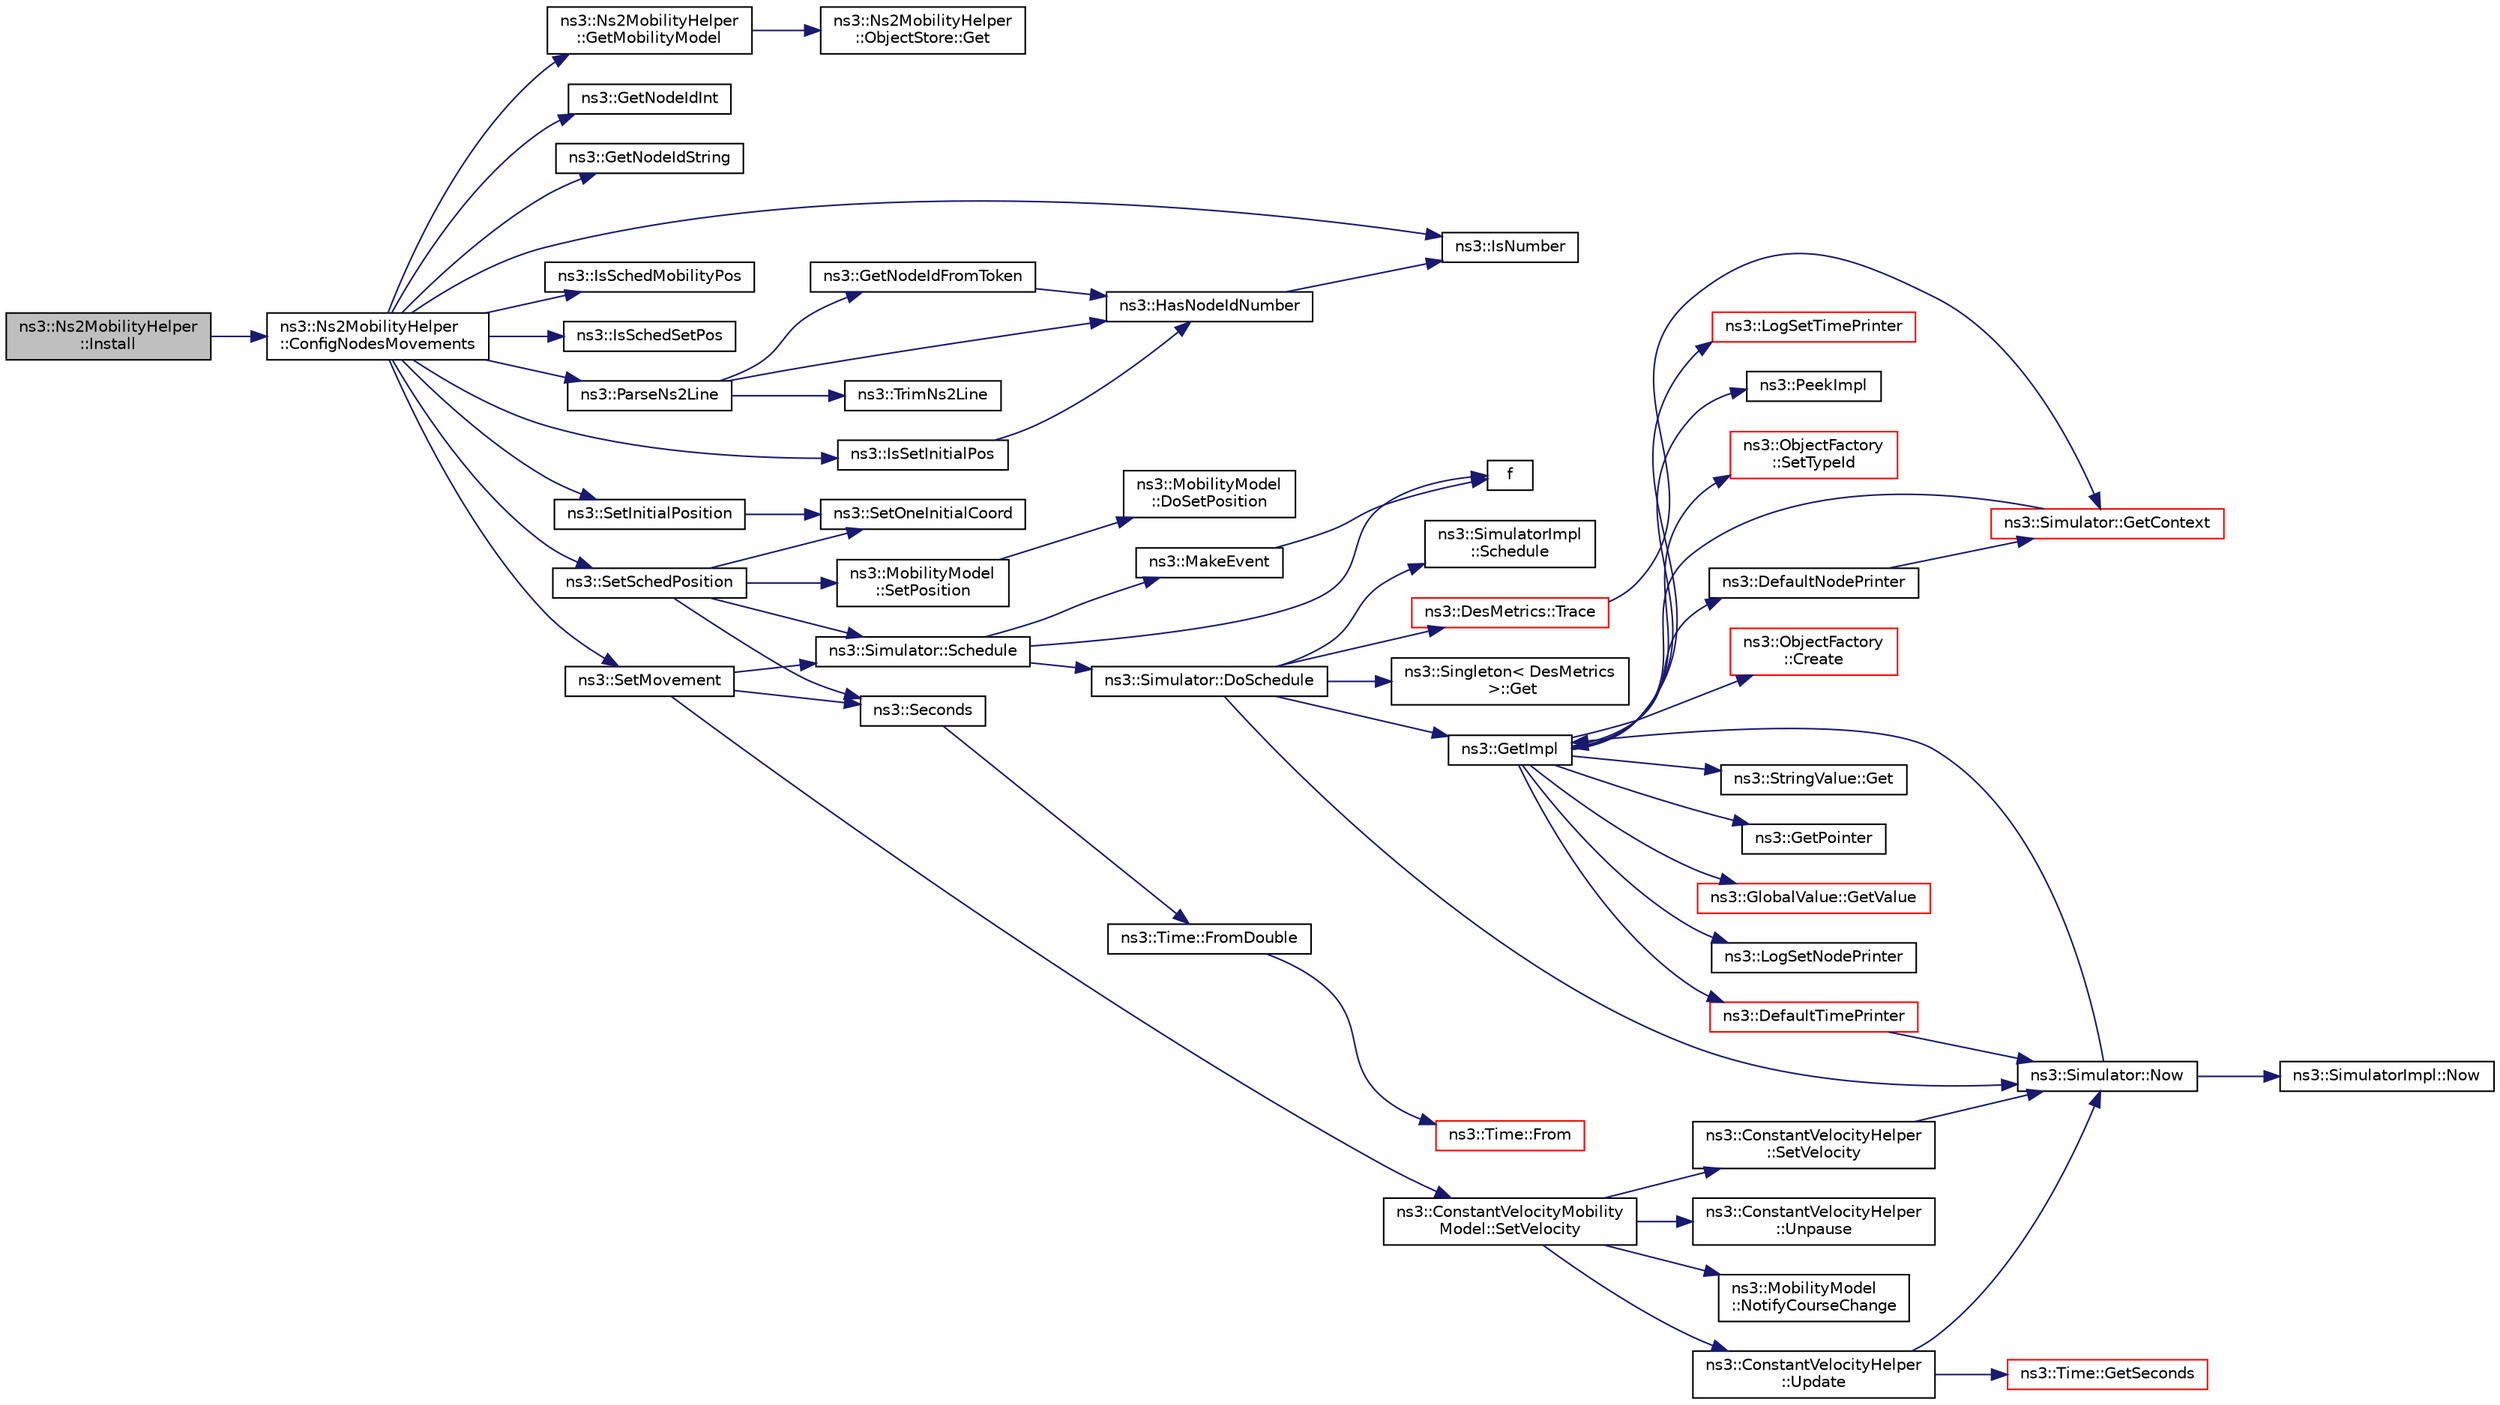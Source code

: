 digraph "ns3::Ns2MobilityHelper::Install"
{
 // LATEX_PDF_SIZE
  edge [fontname="Helvetica",fontsize="10",labelfontname="Helvetica",labelfontsize="10"];
  node [fontname="Helvetica",fontsize="10",shape=record];
  rankdir="LR";
  Node1 [label="ns3::Ns2MobilityHelper\l::Install",height=0.2,width=0.4,color="black", fillcolor="grey75", style="filled", fontcolor="black",tooltip=" "];
  Node1 -> Node2 [color="midnightblue",fontsize="10",style="solid",fontname="Helvetica"];
  Node2 [label="ns3::Ns2MobilityHelper\l::ConfigNodesMovements",height=0.2,width=0.4,color="black", fillcolor="white", style="filled",URL="$classns3_1_1_ns2_mobility_helper.html#a189ca299c6b01d3e96f2e2dba7a341ec",tooltip="Parses ns-2 mobility file to create ns-3 mobility events."];
  Node2 -> Node3 [color="midnightblue",fontsize="10",style="solid",fontname="Helvetica"];
  Node3 [label="ns3::Ns2MobilityHelper\l::GetMobilityModel",height=0.2,width=0.4,color="black", fillcolor="white", style="filled",URL="$classns3_1_1_ns2_mobility_helper.html#aa2c3060778ff09149fc639747a6b9f15",tooltip="Get or create a ConstantVelocityMobilityModel corresponding to idString."];
  Node3 -> Node4 [color="midnightblue",fontsize="10",style="solid",fontname="Helvetica"];
  Node4 [label="ns3::Ns2MobilityHelper\l::ObjectStore::Get",height=0.2,width=0.4,color="black", fillcolor="white", style="filled",URL="$classns3_1_1_ns2_mobility_helper_1_1_object_store.html#a440070f0728f085fc17a3c2c9f07ba64",tooltip="Return ith object in store."];
  Node2 -> Node5 [color="midnightblue",fontsize="10",style="solid",fontname="Helvetica"];
  Node5 [label="ns3::GetNodeIdInt",height=0.2,width=0.4,color="black", fillcolor="white", style="filled",URL="$namespacens3.html#aeb754d89802287943c5dafeb7ba4e1ba",tooltip="Get node id number in int format."];
  Node2 -> Node6 [color="midnightblue",fontsize="10",style="solid",fontname="Helvetica"];
  Node6 [label="ns3::GetNodeIdString",height=0.2,width=0.4,color="black", fillcolor="white", style="filled",URL="$namespacens3.html#af4795da6a0f7062b1e74ceda3414e457",tooltip="Get node id number in string format."];
  Node2 -> Node7 [color="midnightblue",fontsize="10",style="solid",fontname="Helvetica"];
  Node7 [label="ns3::IsNumber",height=0.2,width=0.4,color="black", fillcolor="white", style="filled",URL="$namespacens3.html#a1e7c472bb9c018ecd3509390ca7d09b3",tooltip="Checks if a string represents a number or it has others characters than digits an point."];
  Node2 -> Node8 [color="midnightblue",fontsize="10",style="solid",fontname="Helvetica"];
  Node8 [label="ns3::IsSchedMobilityPos",height=0.2,width=0.4,color="black", fillcolor="white", style="filled",URL="$namespacens3.html#a1ccf8bc01e3dea4e713a6bddb9ef6e0e",tooltip="Check if this corresponds to a line like this: $ns_ at 1 \"$node_(0) set X_ 2\"."];
  Node2 -> Node9 [color="midnightblue",fontsize="10",style="solid",fontname="Helvetica"];
  Node9 [label="ns3::IsSchedSetPos",height=0.2,width=0.4,color="black", fillcolor="white", style="filled",URL="$namespacens3.html#ae70eba6d6fbf3bb4fa349cc82df28f57",tooltip="Check if this corresponds to a line like this: $ns_ at 1 \"$node_(0) setdest 2 3 4\"."];
  Node2 -> Node10 [color="midnightblue",fontsize="10",style="solid",fontname="Helvetica"];
  Node10 [label="ns3::IsSetInitialPos",height=0.2,width=0.4,color="black", fillcolor="white", style="filled",URL="$namespacens3.html#a9857c35eef6abfd7464f64108e1bfd29",tooltip="Check if this corresponds to a line like this: $node_(0) set X_ 123."];
  Node10 -> Node11 [color="midnightblue",fontsize="10",style="solid",fontname="Helvetica"];
  Node11 [label="ns3::HasNodeIdNumber",height=0.2,width=0.4,color="black", fillcolor="white", style="filled",URL="$namespacens3.html#ab084126468fe3bcbceb172ac864e2722",tooltip="Checks if the value between brackets is a correct nodeId number."];
  Node11 -> Node7 [color="midnightblue",fontsize="10",style="solid",fontname="Helvetica"];
  Node2 -> Node12 [color="midnightblue",fontsize="10",style="solid",fontname="Helvetica"];
  Node12 [label="ns3::ParseNs2Line",height=0.2,width=0.4,color="black", fillcolor="white", style="filled",URL="$namespacens3.html#a675ca86d3b63bf614be1139b5bf1f2b3",tooltip="Parses a line of ns2 mobility."];
  Node12 -> Node13 [color="midnightblue",fontsize="10",style="solid",fontname="Helvetica"];
  Node13 [label="ns3::GetNodeIdFromToken",height=0.2,width=0.4,color="black", fillcolor="white", style="filled",URL="$namespacens3.html#aabc7928f9303aef852da8fc60fdc6158",tooltip="Gets nodeId number in string format from the string like $node_(4)"];
  Node13 -> Node11 [color="midnightblue",fontsize="10",style="solid",fontname="Helvetica"];
  Node12 -> Node11 [color="midnightblue",fontsize="10",style="solid",fontname="Helvetica"];
  Node12 -> Node14 [color="midnightblue",fontsize="10",style="solid",fontname="Helvetica"];
  Node14 [label="ns3::TrimNs2Line",height=0.2,width=0.4,color="black", fillcolor="white", style="filled",URL="$namespacens3.html#a273fe59c81877ff9ac6aca5277f87b9e",tooltip="Put out blank spaces at the start and end of a line."];
  Node2 -> Node15 [color="midnightblue",fontsize="10",style="solid",fontname="Helvetica"];
  Node15 [label="ns3::SetInitialPosition",height=0.2,width=0.4,color="black", fillcolor="white", style="filled",URL="$namespacens3.html#ac0a281186f351b540a57372d4124032c",tooltip="Set initial position for a node."];
  Node15 -> Node16 [color="midnightblue",fontsize="10",style="solid",fontname="Helvetica"];
  Node16 [label="ns3::SetOneInitialCoord",height=0.2,width=0.4,color="black", fillcolor="white", style="filled",URL="$namespacens3.html#a8d6b08fde805f5051072fc60c906255d",tooltip="Add one coord to a vector position."];
  Node2 -> Node17 [color="midnightblue",fontsize="10",style="solid",fontname="Helvetica"];
  Node17 [label="ns3::SetMovement",height=0.2,width=0.4,color="black", fillcolor="white", style="filled",URL="$namespacens3.html#acdd6ecb3571f04192019c1afc1b935bd",tooltip="Set waypoints and speed for movement."];
  Node17 -> Node18 [color="midnightblue",fontsize="10",style="solid",fontname="Helvetica"];
  Node18 [label="ns3::Simulator::Schedule",height=0.2,width=0.4,color="black", fillcolor="white", style="filled",URL="$classns3_1_1_simulator.html#a3da7d28335c8ac0e3e86781f766df241",tooltip="Schedule an event to expire after delay."];
  Node18 -> Node19 [color="midnightblue",fontsize="10",style="solid",fontname="Helvetica"];
  Node19 [label="ns3::Simulator::DoSchedule",height=0.2,width=0.4,color="black", fillcolor="white", style="filled",URL="$classns3_1_1_simulator.html#a47af23973938819bdc89cb2807e09ed5",tooltip="Implementation of the various Schedule methods."];
  Node19 -> Node20 [color="midnightblue",fontsize="10",style="solid",fontname="Helvetica"];
  Node20 [label="ns3::Singleton\< DesMetrics\l \>::Get",height=0.2,width=0.4,color="black", fillcolor="white", style="filled",URL="$classns3_1_1_singleton.html#a80a2cd3c25a27ea72add7a9f7a141ffa",tooltip="Get a pointer to the singleton instance."];
  Node19 -> Node21 [color="midnightblue",fontsize="10",style="solid",fontname="Helvetica"];
  Node21 [label="ns3::GetImpl",height=0.2,width=0.4,color="black", fillcolor="white", style="filled",URL="$group__simulator.html#ga42eb4eddad41528d4d99794a3dae3fd0",tooltip="Get the SimulatorImpl singleton."];
  Node21 -> Node22 [color="midnightblue",fontsize="10",style="solid",fontname="Helvetica"];
  Node22 [label="ns3::ObjectFactory\l::Create",height=0.2,width=0.4,color="red", fillcolor="white", style="filled",URL="$classns3_1_1_object_factory.html#a52eda277f4aaab54266134ba48102ad7",tooltip="Create an Object instance of the configured TypeId."];
  Node21 -> Node51 [color="midnightblue",fontsize="10",style="solid",fontname="Helvetica"];
  Node51 [label="ns3::DefaultNodePrinter",height=0.2,width=0.4,color="black", fillcolor="white", style="filled",URL="$group__logging.html#gac4c06cbbed12229d85991ced145f6be2",tooltip="Default node id printer implementation."];
  Node51 -> Node52 [color="midnightblue",fontsize="10",style="solid",fontname="Helvetica"];
  Node52 [label="ns3::Simulator::GetContext",height=0.2,width=0.4,color="red", fillcolor="white", style="filled",URL="$classns3_1_1_simulator.html#a8514b74ee2c42916b351b33c4a963bb0",tooltip="Get the current simulation context."];
  Node52 -> Node21 [color="midnightblue",fontsize="10",style="solid",fontname="Helvetica"];
  Node21 -> Node54 [color="midnightblue",fontsize="10",style="solid",fontname="Helvetica"];
  Node54 [label="ns3::DefaultTimePrinter",height=0.2,width=0.4,color="red", fillcolor="white", style="filled",URL="$namespacens3.html#ae01c3c7786b644dfb8a0bb8f1201b269",tooltip="Default Time printer."];
  Node54 -> Node57 [color="midnightblue",fontsize="10",style="solid",fontname="Helvetica"];
  Node57 [label="ns3::Simulator::Now",height=0.2,width=0.4,color="black", fillcolor="white", style="filled",URL="$classns3_1_1_simulator.html#ac3178fa975b419f7875e7105be122800",tooltip="Return the current simulation virtual time."];
  Node57 -> Node21 [color="midnightblue",fontsize="10",style="solid",fontname="Helvetica"];
  Node57 -> Node58 [color="midnightblue",fontsize="10",style="solid",fontname="Helvetica"];
  Node58 [label="ns3::SimulatorImpl::Now",height=0.2,width=0.4,color="black", fillcolor="white", style="filled",URL="$classns3_1_1_simulator_impl.html#aa516c50060846adc6fd316e83ef0797c",tooltip="Return the current simulation virtual time."];
  Node21 -> Node59 [color="midnightblue",fontsize="10",style="solid",fontname="Helvetica"];
  Node59 [label="ns3::StringValue::Get",height=0.2,width=0.4,color="black", fillcolor="white", style="filled",URL="$classns3_1_1_string_value.html#a6f208c2778fe1c7882e5cb429b8326ae",tooltip=" "];
  Node21 -> Node60 [color="midnightblue",fontsize="10",style="solid",fontname="Helvetica"];
  Node60 [label="ns3::GetPointer",height=0.2,width=0.4,color="black", fillcolor="white", style="filled",URL="$namespacens3.html#ab4e173cdfd43d17c1a40d5348510a670",tooltip=" "];
  Node21 -> Node61 [color="midnightblue",fontsize="10",style="solid",fontname="Helvetica"];
  Node61 [label="ns3::GlobalValue::GetValue",height=0.2,width=0.4,color="red", fillcolor="white", style="filled",URL="$classns3_1_1_global_value.html#a48a99242193fb69609a17332733e8600",tooltip="Get the value."];
  Node21 -> Node63 [color="midnightblue",fontsize="10",style="solid",fontname="Helvetica"];
  Node63 [label="ns3::LogSetNodePrinter",height=0.2,width=0.4,color="black", fillcolor="white", style="filled",URL="$namespacens3.html#aebac73305345f2e2803fdeb102a7705e",tooltip="Set the LogNodePrinter function to be used to prepend log messages with the node id."];
  Node21 -> Node64 [color="midnightblue",fontsize="10",style="solid",fontname="Helvetica"];
  Node64 [label="ns3::LogSetTimePrinter",height=0.2,width=0.4,color="red", fillcolor="white", style="filled",URL="$namespacens3.html#a46cd76678f7da29799d1b41994e12ec1",tooltip="Set the TimePrinter function to be used to prepend log messages with the simulation time."];
  Node21 -> Node69 [color="midnightblue",fontsize="10",style="solid",fontname="Helvetica"];
  Node69 [label="ns3::PeekImpl",height=0.2,width=0.4,color="black", fillcolor="white", style="filled",URL="$group__simulator.html#ga233c5c38de117e4e4a5a9cd168694792",tooltip="Get the static SimulatorImpl instance."];
  Node21 -> Node70 [color="midnightblue",fontsize="10",style="solid",fontname="Helvetica"];
  Node70 [label="ns3::ObjectFactory\l::SetTypeId",height=0.2,width=0.4,color="red", fillcolor="white", style="filled",URL="$classns3_1_1_object_factory.html#a77dcd099064038a1eb7a6b8251229ec3",tooltip="Set the TypeId of the Objects to be created by this factory."];
  Node19 -> Node57 [color="midnightblue",fontsize="10",style="solid",fontname="Helvetica"];
  Node19 -> Node71 [color="midnightblue",fontsize="10",style="solid",fontname="Helvetica"];
  Node71 [label="ns3::SimulatorImpl\l::Schedule",height=0.2,width=0.4,color="black", fillcolor="white", style="filled",URL="$classns3_1_1_simulator_impl.html#a24eac97ca7dc0e64162e3596064cfb5c",tooltip="Schedule a future event execution (in the same context)."];
  Node19 -> Node72 [color="midnightblue",fontsize="10",style="solid",fontname="Helvetica"];
  Node72 [label="ns3::DesMetrics::Trace",height=0.2,width=0.4,color="red", fillcolor="white", style="filled",URL="$classns3_1_1_des_metrics.html#ab7c6c097412d0398affbc9f8d2643160",tooltip="Trace an event to self at the time it is scheduled."];
  Node72 -> Node52 [color="midnightblue",fontsize="10",style="solid",fontname="Helvetica"];
  Node18 -> Node79 [color="midnightblue",fontsize="10",style="solid",fontname="Helvetica"];
  Node79 [label="f",height=0.2,width=0.4,color="black", fillcolor="white", style="filled",URL="$80211b_8c.html#ae7ffc1a8f84fa47a0812b2f2b9627132",tooltip=" "];
  Node18 -> Node80 [color="midnightblue",fontsize="10",style="solid",fontname="Helvetica"];
  Node80 [label="ns3::MakeEvent",height=0.2,width=0.4,color="black", fillcolor="white", style="filled",URL="$group__makeeventfnptr.html#ga289a28a2497c18a9bd299e5e2014094b",tooltip="Make an EventImpl from a function pointer taking varying numbers of arguments."];
  Node80 -> Node79 [color="midnightblue",fontsize="10",style="solid",fontname="Helvetica"];
  Node17 -> Node81 [color="midnightblue",fontsize="10",style="solid",fontname="Helvetica"];
  Node81 [label="ns3::Seconds",height=0.2,width=0.4,color="black", fillcolor="white", style="filled",URL="$group__timecivil.html#ga33c34b816f8ff6628e33d5c8e9713b9e",tooltip="Construct a Time in the indicated unit."];
  Node81 -> Node82 [color="midnightblue",fontsize="10",style="solid",fontname="Helvetica"];
  Node82 [label="ns3::Time::FromDouble",height=0.2,width=0.4,color="black", fillcolor="white", style="filled",URL="$classns3_1_1_time.html#a60e845f4a74e62495b86356afe604cb4",tooltip="Create a Time equal to value in unit unit."];
  Node82 -> Node83 [color="midnightblue",fontsize="10",style="solid",fontname="Helvetica"];
  Node83 [label="ns3::Time::From",height=0.2,width=0.4,color="red", fillcolor="white", style="filled",URL="$classns3_1_1_time.html#a34e4acc13d0e08cc8cb9cd3b838b9baf",tooltip="Create a Time in the current unit."];
  Node17 -> Node87 [color="midnightblue",fontsize="10",style="solid",fontname="Helvetica"];
  Node87 [label="ns3::ConstantVelocityMobility\lModel::SetVelocity",height=0.2,width=0.4,color="black", fillcolor="white", style="filled",URL="$classns3_1_1_constant_velocity_mobility_model.html#a8754fbb7b1722d0454f28cd1a30afc27",tooltip=" "];
  Node87 -> Node88 [color="midnightblue",fontsize="10",style="solid",fontname="Helvetica"];
  Node88 [label="ns3::MobilityModel\l::NotifyCourseChange",height=0.2,width=0.4,color="black", fillcolor="white", style="filled",URL="$classns3_1_1_mobility_model.html#a9d896e2aea3318f3c36f33623a7a451c",tooltip="Must be invoked by subclasses when the course of the position changes to notify course change listene..."];
  Node87 -> Node89 [color="midnightblue",fontsize="10",style="solid",fontname="Helvetica"];
  Node89 [label="ns3::ConstantVelocityHelper\l::SetVelocity",height=0.2,width=0.4,color="black", fillcolor="white", style="filled",URL="$classns3_1_1_constant_velocity_helper.html#a985ce86c5b3c94c43048f8db314bbb51",tooltip="Set new velocity vector."];
  Node89 -> Node57 [color="midnightblue",fontsize="10",style="solid",fontname="Helvetica"];
  Node87 -> Node90 [color="midnightblue",fontsize="10",style="solid",fontname="Helvetica"];
  Node90 [label="ns3::ConstantVelocityHelper\l::Unpause",height=0.2,width=0.4,color="black", fillcolor="white", style="filled",URL="$classns3_1_1_constant_velocity_helper.html#a053e3968696019359f50d2b2739f783a",tooltip="Resume mobility from current position at current velocity."];
  Node87 -> Node91 [color="midnightblue",fontsize="10",style="solid",fontname="Helvetica"];
  Node91 [label="ns3::ConstantVelocityHelper\l::Update",height=0.2,width=0.4,color="black", fillcolor="white", style="filled",URL="$classns3_1_1_constant_velocity_helper.html#ad0c911ddcbf51987632efe3baf4791ed",tooltip="Update position, if not paused, from last position and time of last update."];
  Node91 -> Node92 [color="midnightblue",fontsize="10",style="solid",fontname="Helvetica"];
  Node92 [label="ns3::Time::GetSeconds",height=0.2,width=0.4,color="red", fillcolor="white", style="filled",URL="$classns3_1_1_time.html#a27cb7c22324e0447740929b024dbeb66",tooltip="Get an approximation of the time stored in this instance in the indicated unit."];
  Node91 -> Node57 [color="midnightblue",fontsize="10",style="solid",fontname="Helvetica"];
  Node2 -> Node101 [color="midnightblue",fontsize="10",style="solid",fontname="Helvetica"];
  Node101 [label="ns3::SetSchedPosition",height=0.2,width=0.4,color="black", fillcolor="white", style="filled",URL="$namespacens3.html#ad0171060956d13fe6e048a14e04daea4",tooltip="Schedule a set of position for a node."];
  Node101 -> Node18 [color="midnightblue",fontsize="10",style="solid",fontname="Helvetica"];
  Node101 -> Node81 [color="midnightblue",fontsize="10",style="solid",fontname="Helvetica"];
  Node101 -> Node16 [color="midnightblue",fontsize="10",style="solid",fontname="Helvetica"];
  Node101 -> Node102 [color="midnightblue",fontsize="10",style="solid",fontname="Helvetica"];
  Node102 [label="ns3::MobilityModel\l::SetPosition",height=0.2,width=0.4,color="black", fillcolor="white", style="filled",URL="$classns3_1_1_mobility_model.html#ac584b3d5a309709d2f13ed6ada1e7640",tooltip=" "];
  Node102 -> Node103 [color="midnightblue",fontsize="10",style="solid",fontname="Helvetica"];
  Node103 [label="ns3::MobilityModel\l::DoSetPosition",height=0.2,width=0.4,color="black", fillcolor="white", style="filled",URL="$classns3_1_1_mobility_model.html#aa2f52cd86754da71ac649413c049785e",tooltip=" "];
}
